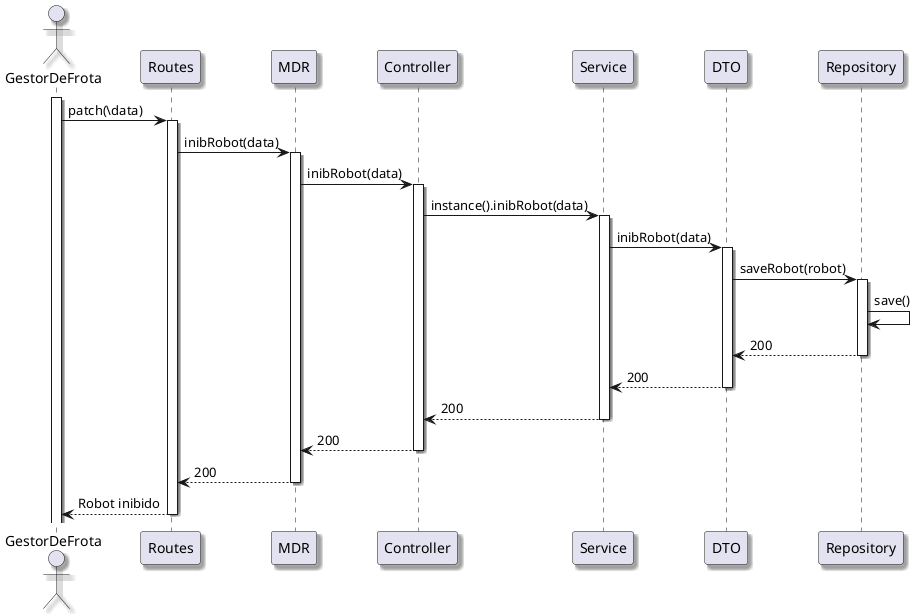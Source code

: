 @startuml
skinparam handwritten false
skinparam monochrome false
skinparam packageStyle rect
skinparam defaultFontName FG Virgil
skinparam shadowing true

actor GestorDeFrota as GestorDeFrota

activate GestorDeFrota
GestorDeFrota -> Routes: patch(\data)
activate Routes
Routes -> MDR: inibRobot(data)
activate MDR
MDR -> Controller: inibRobot(data)
activate Controller
Controller -> Service: instance().inibRobot(data)
activate Service
Service -> DTO: inibRobot(data)
activate DTO
DTO -> Repository: saveRobot(robot)
activate Repository
Repository -> Repository: save()
Repository --> DTO: 200
deactivate Repository
DTO --> Service: 200
deactivate DTO
Service --> Controller: 200
deactivate Service
Controller --> MDR: 200
deactivate Controller
MDR --> Routes: 200
deactivate MDR
Routes --> GestorDeFrota: Robot inibido
deactivate Routes

@enduml